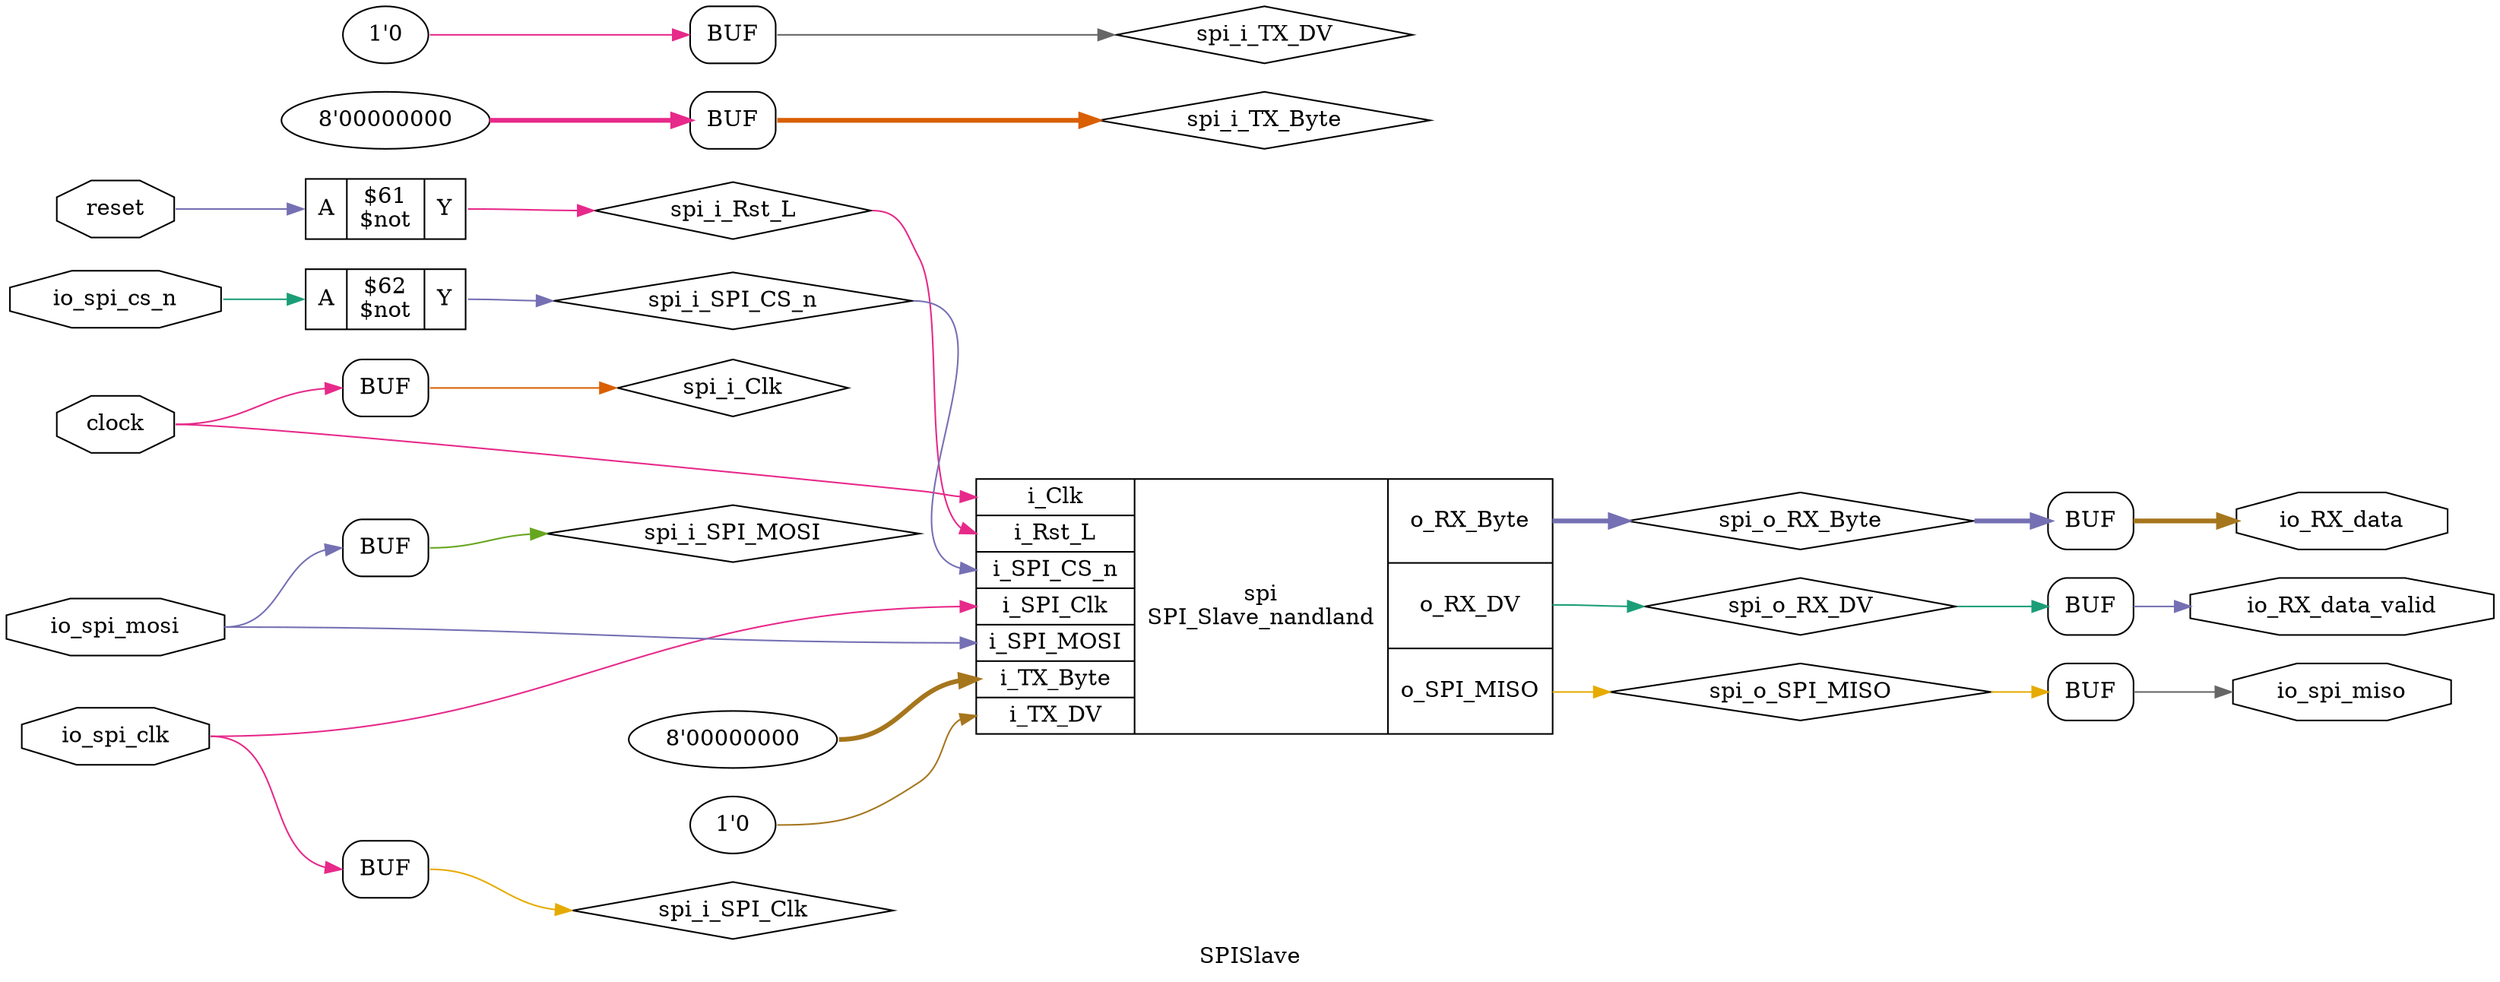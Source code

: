 digraph "SPISlave" {
label="SPISlave";
rankdir="LR";
remincross=true;
n1 [ shape=octagon, label="clock", color="black", fontcolor="black" ];
n2 [ shape=octagon, label="io_RX_data", color="black", fontcolor="black" ];
n3 [ shape=octagon, label="io_RX_data_valid", color="black", fontcolor="black" ];
n4 [ shape=octagon, label="io_spi_clk", color="black", fontcolor="black" ];
n5 [ shape=octagon, label="io_spi_cs_n", color="black", fontcolor="black" ];
n6 [ shape=octagon, label="io_spi_miso", color="black", fontcolor="black" ];
n7 [ shape=octagon, label="io_spi_mosi", color="black", fontcolor="black" ];
n8 [ shape=octagon, label="reset", color="black", fontcolor="black" ];
n9 [ shape=diamond, label="spi_i_Clk", color="black", fontcolor="black" ];
n10 [ shape=diamond, label="spi_i_Rst_L", color="black", fontcolor="black" ];
n11 [ shape=diamond, label="spi_i_SPI_CS_n", color="black", fontcolor="black" ];
n12 [ shape=diamond, label="spi_i_SPI_Clk", color="black", fontcolor="black" ];
n13 [ shape=diamond, label="spi_i_SPI_MOSI", color="black", fontcolor="black" ];
n14 [ shape=diamond, label="spi_i_TX_Byte", color="black", fontcolor="black" ];
n15 [ shape=diamond, label="spi_i_TX_DV", color="black", fontcolor="black" ];
n16 [ shape=diamond, label="spi_o_RX_Byte", color="black", fontcolor="black" ];
n17 [ shape=diamond, label="spi_o_RX_DV", color="black", fontcolor="black" ];
n18 [ shape=diamond, label="spi_o_SPI_MISO", color="black", fontcolor="black" ];
{ rank="source"; n1; n4; n5; n7; n8;}
{ rank="sink"; n2; n3; n6;}
c21 [ shape=record, label="{{<p19> A}|$61\n$not|{<p20> Y}}" ];
c22 [ shape=record, label="{{<p19> A}|$62\n$not|{<p20> Y}}" ];
v0 [ label="8'00000000" ];
v1 [ label="1'0" ];
c33 [ shape=record, label="{{<p23> i_Clk|<p24> i_Rst_L|<p25> i_SPI_CS_n|<p26> i_SPI_Clk|<p27> i_SPI_MOSI|<p28> i_TX_Byte|<p29> i_TX_DV}|spi\nSPI_Slave_nandland|{<p30> o_RX_Byte|<p31> o_RX_DV|<p32> o_SPI_MISO}}" ];
x2 [shape=box, style=rounded, label="BUF"];
x3 [shape=box, style=rounded, label="BUF"];
x4 [shape=box, style=rounded, label="BUF"];
x5 [shape=box, style=rounded, label="BUF"];
x6 [shape=box, style=rounded, label="BUF"];
x7 [shape=box, style=rounded, label="BUF"];
v8 [ label="8'00000000" ];
x9 [shape=box, style=rounded, label="BUF"];
v10 [ label="1'0" ];
x11 [shape=box, style=rounded, label="BUF"];
n1:e -> c33:p23:w [colorscheme="dark28", color="4", fontcolor="4", label=""];
n1:e -> x5:w:w [colorscheme="dark28", color="4", fontcolor="4", label=""];
c21:p20:e -> n10:w [colorscheme="dark28", color="4", fontcolor="4", label=""];
n10:e -> c33:p24:w [colorscheme="dark28", color="4", fontcolor="4", label=""];
c22:p20:e -> n11:w [colorscheme="dark28", color="3", fontcolor="3", label=""];
n11:e -> c33:p25:w [colorscheme="dark28", color="3", fontcolor="3", label=""];
x6:e:e -> n12:w [colorscheme="dark28", color="6", fontcolor="6", label=""];
x7:e:e -> n13:w [colorscheme="dark28", color="5", fontcolor="5", label=""];
x9:e:e -> n14:w [colorscheme="dark28", color="2", fontcolor="2", style="setlinewidth(3)", label=""];
x11:e:e -> n15:w [colorscheme="dark28", color="8", fontcolor="8", label=""];
c33:p30:e -> n16:w [colorscheme="dark28", color="3", fontcolor="3", style="setlinewidth(3)", label=""];
n16:e -> x2:w:w [colorscheme="dark28", color="3", fontcolor="3", style="setlinewidth(3)", label=""];
c33:p31:e -> n17:w [colorscheme="dark28", color="1", fontcolor="1", label=""];
n17:e -> x3:w:w [colorscheme="dark28", color="1", fontcolor="1", label=""];
c33:p32:e -> n18:w [colorscheme="dark28", color="6", fontcolor="6", label=""];
n18:e -> x4:w:w [colorscheme="dark28", color="6", fontcolor="6", label=""];
x2:e:e -> n2:w [colorscheme="dark28", color="7", fontcolor="7", style="setlinewidth(3)", label=""];
x3:e:e -> n3:w [colorscheme="dark28", color="3", fontcolor="3", label=""];
n4:e -> c33:p26:w [colorscheme="dark28", color="4", fontcolor="4", label=""];
n4:e -> x6:w:w [colorscheme="dark28", color="4", fontcolor="4", label=""];
n5:e -> c22:p19:w [colorscheme="dark28", color="1", fontcolor="1", label=""];
x4:e:e -> n6:w [colorscheme="dark28", color="8", fontcolor="8", label=""];
n7:e -> c33:p27:w [colorscheme="dark28", color="3", fontcolor="3", label=""];
n7:e -> x7:w:w [colorscheme="dark28", color="3", fontcolor="3", label=""];
n8:e -> c21:p19:w [colorscheme="dark28", color="3", fontcolor="3", label=""];
x5:e:e -> n9:w [colorscheme="dark28", color="2", fontcolor="2", label=""];
v0:e -> c33:p28:w [colorscheme="dark28", color="7", fontcolor="7", style="setlinewidth(3)", label=""];
v1:e -> c33:p29:w [colorscheme="dark28", color="7", fontcolor="7", label=""];
v10:e -> x11:w:w [colorscheme="dark28", color="4", fontcolor="4", label=""];
v8:e -> x9:w:w [colorscheme="dark28", color="4", fontcolor="4", style="setlinewidth(3)", label=""];
}
